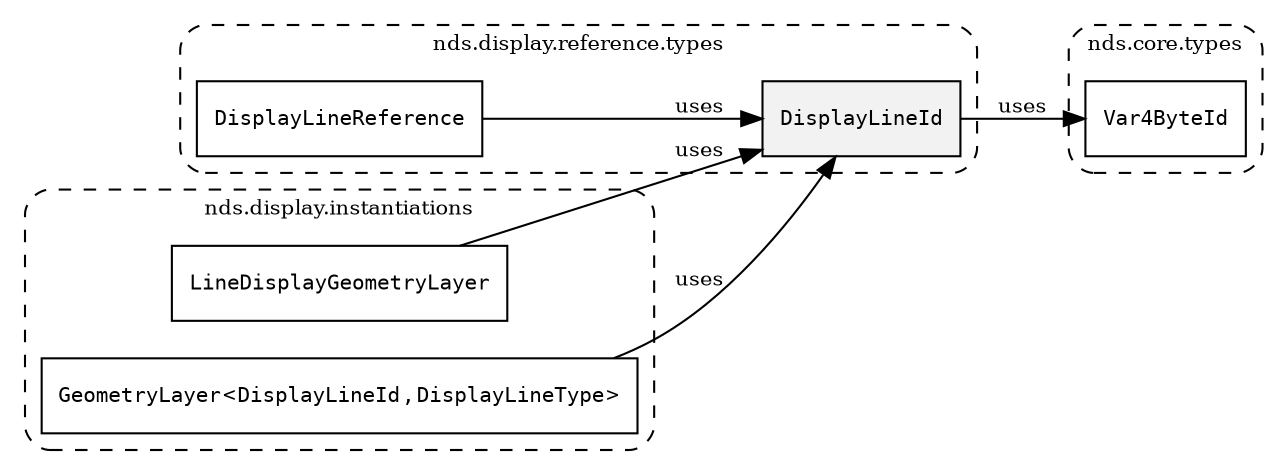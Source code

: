 /**
 * This dot file creates symbol collaboration diagram for DisplayLineId.
 */
digraph ZSERIO
{
    node [shape=box, fontsize=10];
    rankdir="LR";
    fontsize=10;
    tooltip="DisplayLineId collaboration diagram";

    subgraph "cluster_nds.display.reference.types"
    {
        style="dashed, rounded";
        label="nds.display.reference.types";
        tooltip="Package nds.display.reference.types";
        href="../../../content/packages/nds.display.reference.types.html#Package-nds-display-reference-types";
        target="_parent";

        "DisplayLineId" [style="filled", fillcolor="#0000000D", target="_parent", label=<<font face="monospace"><table align="center" border="0" cellspacing="0" cellpadding="0"><tr><td href="../../../content/packages/nds.display.reference.types.html#Subtype-DisplayLineId" title="Subtype defined in nds.display.reference.types">DisplayLineId</td></tr></table></font>>];
        "DisplayLineReference" [target="_parent", label=<<font face="monospace"><table align="center" border="0" cellspacing="0" cellpadding="0"><tr><td href="../../../content/packages/nds.display.reference.types.html#Structure-DisplayLineReference" title="Structure defined in nds.display.reference.types">DisplayLineReference</td></tr></table></font>>];
    }

    subgraph "cluster_nds.core.types"
    {
        style="dashed, rounded";
        label="nds.core.types";
        tooltip="Package nds.core.types";
        href="../../../content/packages/nds.core.types.html#Package-nds-core-types";
        target="_parent";

        "Var4ByteId" [target="_parent", label=<<font face="monospace"><table align="center" border="0" cellspacing="0" cellpadding="0"><tr><td href="../../../content/packages/nds.core.types.html#Structure-Var4ByteId" title="Structure defined in nds.core.types">Var4ByteId</td></tr></table></font>>];
    }

    subgraph "cluster_nds.display.instantiations"
    {
        style="dashed, rounded";
        label="nds.display.instantiations";
        tooltip="Package nds.display.instantiations";
        href="../../../content/packages/nds.display.instantiations.html#Package-nds-display-instantiations";
        target="_parent";

        "LineDisplayGeometryLayer" [target="_parent", label=<<font face="monospace"><table align="center" border="0" cellspacing="0" cellpadding="0"><tr><td href="../../../content/packages/nds.display.instantiations.html#InstantiateType-LineDisplayGeometryLayer" title="InstantiateType defined in nds.display.instantiations">LineDisplayGeometryLayer</td></tr></table></font>>];
        "GeometryLayer&lt;DisplayLineId,DisplayLineType&gt;" [target="_parent", label=<<font face="monospace"><table align="center" border="0" cellspacing="0" cellpadding="0"><tr><td href="../../../content/packages/nds.core.geometry.html#Structure-GeometryLayer" title="Structure defined in nds.core.geometry">GeometryLayer</td><td>&lt;</td><td><table align="center" border="0" cellspacing="0" cellpadding="0"><tr><td href="../../../content/packages/nds.display.reference.types.html#Subtype-DisplayLineId" title="Subtype defined in nds.display.reference.types">DisplayLineId</td></tr></table></td><td>,</td><td><table align="center" border="0" cellspacing="0" cellpadding="0"><tr><td href="../../../content/packages/nds.display.types.html#Enum-DisplayLineType" title="Enum defined in nds.display.types">DisplayLineType</td></tr></table></td><td>&gt;</td></tr></table></font>>];
    }

    "DisplayLineId" -> "Var4ByteId" [label="uses", fontsize=10];
    "DisplayLineReference" -> "DisplayLineId" [label="uses", fontsize=10];
    "LineDisplayGeometryLayer" -> "DisplayLineId" [label="uses", fontsize=10];
    "GeometryLayer&lt;DisplayLineId,DisplayLineType&gt;" -> "DisplayLineId" [label="uses", fontsize=10];
}
